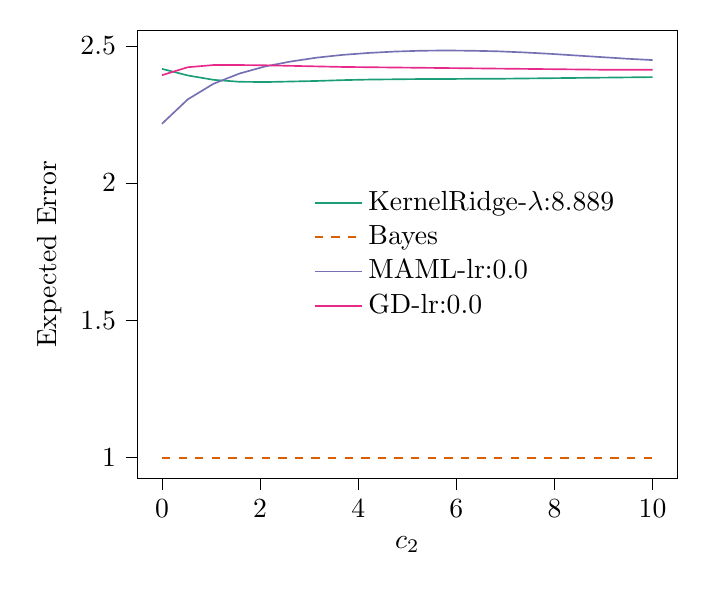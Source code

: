 % This file was created with tikzplotlib v0.10.1.
\begin{tikzpicture}

\definecolor{chocolate217952}{RGB}{217,95,2}
\definecolor{darkcyan27158119}{RGB}{27,158,119}
\definecolor{darkgray176}{RGB}{176,176,176}
\definecolor{deeppink23141138}{RGB}{231,41,138}
\definecolor{lightslategray117112179}{RGB}{117,112,179}

\begin{axis}[
legend cell align={left},
legend style={fill opacity=0.8, draw opacity=1, text opacity=1, at={(0.91,0.5)}, anchor=east, draw=none},
tick align=outside,
tick pos=left,
x grid style={darkgray176},
xlabel={\(\displaystyle c_{2}\)},
xmin=-0.499, xmax=10.5,
xtick style={color=black},
y grid style={darkgray176},
ylabel={Expected Error},
ymin=0.924, ymax=2.557,
ytick style={color=black}
]
\addplot [semithick, darkcyan27158119]
table {%
0.001 2.416
0.527 2.392
1.054 2.376
1.58 2.369
2.106 2.368
2.632 2.37
3.159 2.372
3.685 2.375
4.211 2.377
4.737 2.378
5.264 2.379
5.79 2.379
6.316 2.38
6.842 2.38
7.369 2.381
7.895 2.382
8.421 2.383
8.947 2.384
9.474 2.385
10 2.386
};
\addlegendentry{KernelRidge-$\lambda$:8.889}
\addplot [semithick, chocolate217952, dashed]
table {%
0.001 0.998
0.527 0.998
1.054 0.998
1.58 0.998
2.106 0.998
2.632 0.998
3.159 0.998
3.685 0.998
4.211 0.998
4.737 0.998
5.264 0.998
5.79 0.998
6.316 0.998
6.842 0.998
7.369 0.998
7.895 0.998
8.421 0.998
8.947 0.998
9.474 0.998
10 0.998
};
\addlegendentry{Bayes}
\addplot [semithick, lightslategray117112179]
table {%
0.001 2.216
0.527 2.305
1.054 2.362
1.58 2.399
2.106 2.425
2.632 2.443
3.159 2.457
3.685 2.467
4.211 2.474
4.737 2.479
5.264 2.482
5.79 2.483
6.316 2.482
6.842 2.48
7.369 2.476
7.895 2.471
8.421 2.465
8.947 2.459
9.474 2.453
10 2.448
};
\addlegendentry{MAML-lr:0.0}
\addplot [semithick, deeppink23141138]
table {%
0.001 2.393
0.527 2.422
1.054 2.43
1.58 2.43
2.106 2.429
2.632 2.427
3.159 2.425
3.685 2.423
4.211 2.422
4.737 2.421
5.264 2.42
5.79 2.419
6.316 2.418
6.842 2.417
7.369 2.416
7.895 2.415
8.421 2.414
8.947 2.413
9.474 2.413
10 2.413
};
\addlegendentry{GD-lr:0.0}
\end{axis}

\end{tikzpicture}
